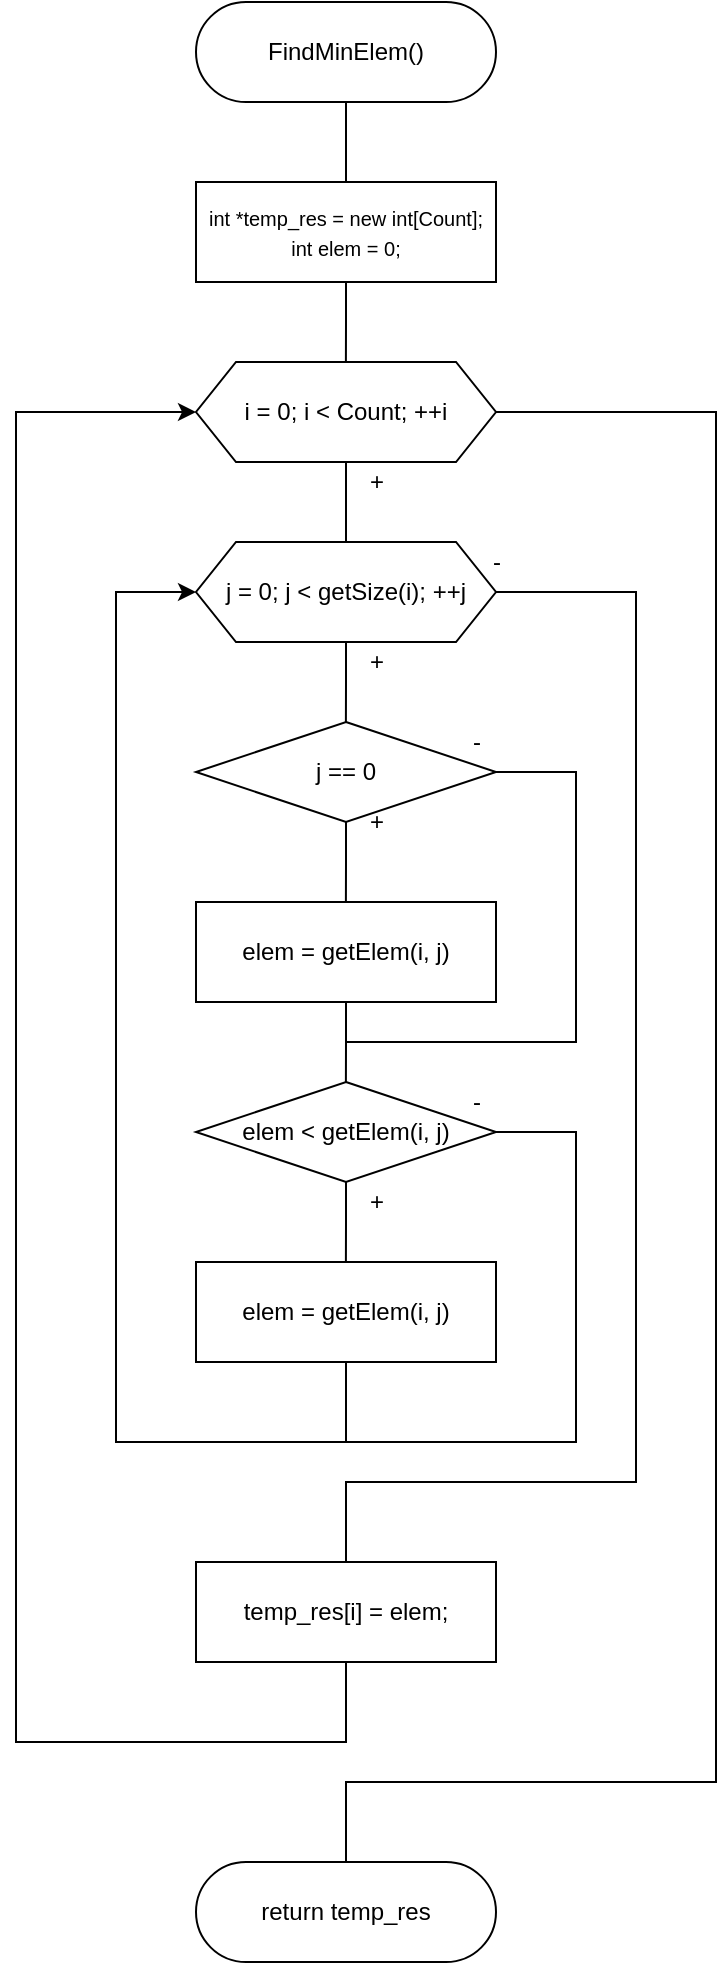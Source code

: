 <mxfile version="13.9.9" type="device"><diagram id="jF1LDEVSgE0QWuN5KLCp" name="Страница 1"><mxGraphModel dx="435" dy="707" grid="1" gridSize="10" guides="1" tooltips="1" connect="1" arrows="1" fold="1" page="1" pageScale="1" pageWidth="3300" pageHeight="4681" math="0" shadow="0"><root><mxCell id="0"/><mxCell id="1" parent="0"/><mxCell id="dMMiXqCQsKZ8rvpbOqMd-2" style="edgeStyle=orthogonalEdgeStyle;rounded=0;orthogonalLoop=1;jettySize=auto;html=1;exitX=0.5;exitY=1;exitDx=0;exitDy=0;endArrow=none;endFill=0;" edge="1" parent="1" source="dMMiXqCQsKZ8rvpbOqMd-1"><mxGeometry relative="1" as="geometry"><mxPoint x="245" y="370" as="targetPoint"/></mxGeometry></mxCell><mxCell id="dMMiXqCQsKZ8rvpbOqMd-1" value="FindMinElem()" style="rounded=1;whiteSpace=wrap;html=1;arcSize=50;" vertex="1" parent="1"><mxGeometry x="170" y="280" width="150" height="50" as="geometry"/></mxCell><mxCell id="dMMiXqCQsKZ8rvpbOqMd-4" style="edgeStyle=orthogonalEdgeStyle;rounded=0;orthogonalLoop=1;jettySize=auto;html=1;exitX=0.5;exitY=1;exitDx=0;exitDy=0;endArrow=none;endFill=0;" edge="1" parent="1" source="dMMiXqCQsKZ8rvpbOqMd-3"><mxGeometry relative="1" as="geometry"><mxPoint x="244.952" y="460" as="targetPoint"/></mxGeometry></mxCell><mxCell id="dMMiXqCQsKZ8rvpbOqMd-3" value="&lt;font style=&quot;font-size: 10px&quot;&gt;int *temp_res = new int[Count];&lt;br&gt;int elem = 0;&lt;/font&gt;" style="rounded=0;whiteSpace=wrap;html=1;" vertex="1" parent="1"><mxGeometry x="170" y="370" width="150" height="50" as="geometry"/></mxCell><mxCell id="dMMiXqCQsKZ8rvpbOqMd-6" style="edgeStyle=orthogonalEdgeStyle;rounded=0;orthogonalLoop=1;jettySize=auto;html=1;exitX=0.5;exitY=1;exitDx=0;exitDy=0;endArrow=none;endFill=0;" edge="1" parent="1" source="dMMiXqCQsKZ8rvpbOqMd-5" target="dMMiXqCQsKZ8rvpbOqMd-8"><mxGeometry relative="1" as="geometry"><mxPoint x="244.952" y="560" as="targetPoint"/></mxGeometry></mxCell><mxCell id="dMMiXqCQsKZ8rvpbOqMd-29" style="edgeStyle=orthogonalEdgeStyle;rounded=0;orthogonalLoop=1;jettySize=auto;html=1;exitX=1;exitY=0.5;exitDx=0;exitDy=0;endArrow=none;endFill=0;entryX=0.5;entryY=0;entryDx=0;entryDy=0;" edge="1" parent="1" source="dMMiXqCQsKZ8rvpbOqMd-5" target="dMMiXqCQsKZ8rvpbOqMd-30"><mxGeometry relative="1" as="geometry"><mxPoint x="241" y="1200" as="targetPoint"/><Array as="points"><mxPoint x="430" y="485"/><mxPoint x="430" y="1170"/><mxPoint x="245" y="1170"/></Array></mxGeometry></mxCell><mxCell id="dMMiXqCQsKZ8rvpbOqMd-5" value="i = 0; i &amp;lt; Count; ++i" style="shape=hexagon;perimeter=hexagonPerimeter2;whiteSpace=wrap;html=1;fixedSize=1;" vertex="1" parent="1"><mxGeometry x="170" y="460" width="150" height="50" as="geometry"/></mxCell><mxCell id="dMMiXqCQsKZ8rvpbOqMd-7" value="+" style="text;html=1;align=center;verticalAlign=middle;resizable=0;points=[];autosize=1;" vertex="1" parent="1"><mxGeometry x="250" y="510" width="20" height="20" as="geometry"/></mxCell><mxCell id="dMMiXqCQsKZ8rvpbOqMd-9" style="edgeStyle=orthogonalEdgeStyle;rounded=0;orthogonalLoop=1;jettySize=auto;html=1;exitX=0.5;exitY=1;exitDx=0;exitDy=0;endArrow=none;endFill=0;" edge="1" parent="1" source="dMMiXqCQsKZ8rvpbOqMd-8"><mxGeometry relative="1" as="geometry"><mxPoint x="244.952" y="640" as="targetPoint"/></mxGeometry></mxCell><mxCell id="dMMiXqCQsKZ8rvpbOqMd-25" style="edgeStyle=orthogonalEdgeStyle;rounded=0;orthogonalLoop=1;jettySize=auto;html=1;exitX=1;exitY=0.5;exitDx=0;exitDy=0;endArrow=none;endFill=0;entryX=0.5;entryY=0;entryDx=0;entryDy=0;" edge="1" parent="1" source="dMMiXqCQsKZ8rvpbOqMd-8" target="dMMiXqCQsKZ8rvpbOqMd-26"><mxGeometry relative="1" as="geometry"><mxPoint x="250" y="1060" as="targetPoint"/><Array as="points"><mxPoint x="390" y="575"/><mxPoint x="390" y="1020"/><mxPoint x="245" y="1020"/></Array></mxGeometry></mxCell><mxCell id="dMMiXqCQsKZ8rvpbOqMd-8" value="j = 0; j &amp;lt; getSize(i); ++j" style="shape=hexagon;perimeter=hexagonPerimeter2;whiteSpace=wrap;html=1;fixedSize=1;" vertex="1" parent="1"><mxGeometry x="170" y="550" width="150" height="50" as="geometry"/></mxCell><mxCell id="dMMiXqCQsKZ8rvpbOqMd-10" value="+" style="text;html=1;align=center;verticalAlign=middle;resizable=0;points=[];autosize=1;" vertex="1" parent="1"><mxGeometry x="250" y="600" width="20" height="20" as="geometry"/></mxCell><mxCell id="dMMiXqCQsKZ8rvpbOqMd-12" style="edgeStyle=orthogonalEdgeStyle;rounded=0;orthogonalLoop=1;jettySize=auto;html=1;exitX=0.5;exitY=1;exitDx=0;exitDy=0;endArrow=none;endFill=0;" edge="1" parent="1" source="dMMiXqCQsKZ8rvpbOqMd-11"><mxGeometry relative="1" as="geometry"><mxPoint x="244.952" y="730.0" as="targetPoint"/></mxGeometry></mxCell><mxCell id="dMMiXqCQsKZ8rvpbOqMd-23" style="edgeStyle=orthogonalEdgeStyle;rounded=0;orthogonalLoop=1;jettySize=auto;html=1;exitX=1;exitY=0.5;exitDx=0;exitDy=0;endArrow=none;endFill=0;" edge="1" parent="1" source="dMMiXqCQsKZ8rvpbOqMd-11"><mxGeometry relative="1" as="geometry"><mxPoint x="245" y="800" as="targetPoint"/><Array as="points"><mxPoint x="360" y="665"/><mxPoint x="360" y="800"/></Array></mxGeometry></mxCell><mxCell id="dMMiXqCQsKZ8rvpbOqMd-11" value="j == 0" style="rhombus;whiteSpace=wrap;html=1;" vertex="1" parent="1"><mxGeometry x="170" y="640" width="150" height="50" as="geometry"/></mxCell><mxCell id="dMMiXqCQsKZ8rvpbOqMd-15" style="edgeStyle=orthogonalEdgeStyle;rounded=0;orthogonalLoop=1;jettySize=auto;html=1;exitX=0.5;exitY=1;exitDx=0;exitDy=0;endArrow=none;endFill=0;" edge="1" parent="1" source="dMMiXqCQsKZ8rvpbOqMd-13"><mxGeometry relative="1" as="geometry"><mxPoint x="244.952" y="820" as="targetPoint"/></mxGeometry></mxCell><mxCell id="dMMiXqCQsKZ8rvpbOqMd-13" value="elem = getElem(i, j)" style="rounded=0;whiteSpace=wrap;html=1;" vertex="1" parent="1"><mxGeometry x="170" y="730" width="150" height="50" as="geometry"/></mxCell><mxCell id="dMMiXqCQsKZ8rvpbOqMd-14" value="+" style="text;html=1;align=center;verticalAlign=middle;resizable=0;points=[];autosize=1;" vertex="1" parent="1"><mxGeometry x="250" y="680" width="20" height="20" as="geometry"/></mxCell><mxCell id="dMMiXqCQsKZ8rvpbOqMd-17" style="edgeStyle=orthogonalEdgeStyle;rounded=0;orthogonalLoop=1;jettySize=auto;html=1;exitX=0.5;exitY=1;exitDx=0;exitDy=0;endArrow=none;endFill=0;" edge="1" parent="1" source="dMMiXqCQsKZ8rvpbOqMd-16"><mxGeometry relative="1" as="geometry"><mxPoint x="244.952" y="910" as="targetPoint"/></mxGeometry></mxCell><mxCell id="dMMiXqCQsKZ8rvpbOqMd-22" style="edgeStyle=orthogonalEdgeStyle;rounded=0;orthogonalLoop=1;jettySize=auto;html=1;exitX=1;exitY=0.5;exitDx=0;exitDy=0;endArrow=none;endFill=0;" edge="1" parent="1" source="dMMiXqCQsKZ8rvpbOqMd-16"><mxGeometry relative="1" as="geometry"><mxPoint x="240" y="1000" as="targetPoint"/><Array as="points"><mxPoint x="360" y="845"/><mxPoint x="360" y="1000"/></Array></mxGeometry></mxCell><mxCell id="dMMiXqCQsKZ8rvpbOqMd-16" value="elem &amp;lt; getElem(i, j)" style="rhombus;whiteSpace=wrap;html=1;" vertex="1" parent="1"><mxGeometry x="170" y="820" width="150" height="50" as="geometry"/></mxCell><mxCell id="dMMiXqCQsKZ8rvpbOqMd-19" style="edgeStyle=orthogonalEdgeStyle;rounded=0;orthogonalLoop=1;jettySize=auto;html=1;exitX=0.5;exitY=1;exitDx=0;exitDy=0;endArrow=classic;endFill=1;entryX=0;entryY=0.5;entryDx=0;entryDy=0;" edge="1" parent="1" source="dMMiXqCQsKZ8rvpbOqMd-18" target="dMMiXqCQsKZ8rvpbOqMd-8"><mxGeometry relative="1" as="geometry"><mxPoint x="245" y="1000" as="targetPoint"/><Array as="points"><mxPoint x="245" y="1000"/><mxPoint x="130" y="1000"/><mxPoint x="130" y="575"/></Array></mxGeometry></mxCell><mxCell id="dMMiXqCQsKZ8rvpbOqMd-18" value="elem = getElem(i, j)" style="rounded=0;whiteSpace=wrap;html=1;" vertex="1" parent="1"><mxGeometry x="170" y="910" width="150" height="50" as="geometry"/></mxCell><mxCell id="dMMiXqCQsKZ8rvpbOqMd-20" value="+" style="text;html=1;align=center;verticalAlign=middle;resizable=0;points=[];autosize=1;" vertex="1" parent="1"><mxGeometry x="250" y="870" width="20" height="20" as="geometry"/></mxCell><mxCell id="dMMiXqCQsKZ8rvpbOqMd-21" value="-" style="text;html=1;align=center;verticalAlign=middle;resizable=0;points=[];autosize=1;" vertex="1" parent="1"><mxGeometry x="300" y="820" width="20" height="20" as="geometry"/></mxCell><mxCell id="dMMiXqCQsKZ8rvpbOqMd-24" value="-" style="text;html=1;align=center;verticalAlign=middle;resizable=0;points=[];autosize=1;" vertex="1" parent="1"><mxGeometry x="300" y="640" width="20" height="20" as="geometry"/></mxCell><mxCell id="dMMiXqCQsKZ8rvpbOqMd-27" style="edgeStyle=orthogonalEdgeStyle;rounded=0;orthogonalLoop=1;jettySize=auto;html=1;exitX=0.5;exitY=1;exitDx=0;exitDy=0;endArrow=classic;endFill=1;" edge="1" parent="1" source="dMMiXqCQsKZ8rvpbOqMd-26"><mxGeometry relative="1" as="geometry"><mxPoint x="170" y="485" as="targetPoint"/><Array as="points"><mxPoint x="245" y="1150"/><mxPoint x="80" y="1150"/><mxPoint x="80" y="485"/></Array></mxGeometry></mxCell><mxCell id="dMMiXqCQsKZ8rvpbOqMd-26" value="temp_res[i] = elem;" style="rounded=0;whiteSpace=wrap;html=1;" vertex="1" parent="1"><mxGeometry x="170" y="1060" width="150" height="50" as="geometry"/></mxCell><mxCell id="dMMiXqCQsKZ8rvpbOqMd-28" value="-" style="text;html=1;align=center;verticalAlign=middle;resizable=0;points=[];autosize=1;" vertex="1" parent="1"><mxGeometry x="310" y="550" width="20" height="20" as="geometry"/></mxCell><mxCell id="dMMiXqCQsKZ8rvpbOqMd-30" value="return temp_res" style="rounded=1;whiteSpace=wrap;html=1;arcSize=50;" vertex="1" parent="1"><mxGeometry x="170" y="1210" width="150" height="50" as="geometry"/></mxCell></root></mxGraphModel></diagram></mxfile>